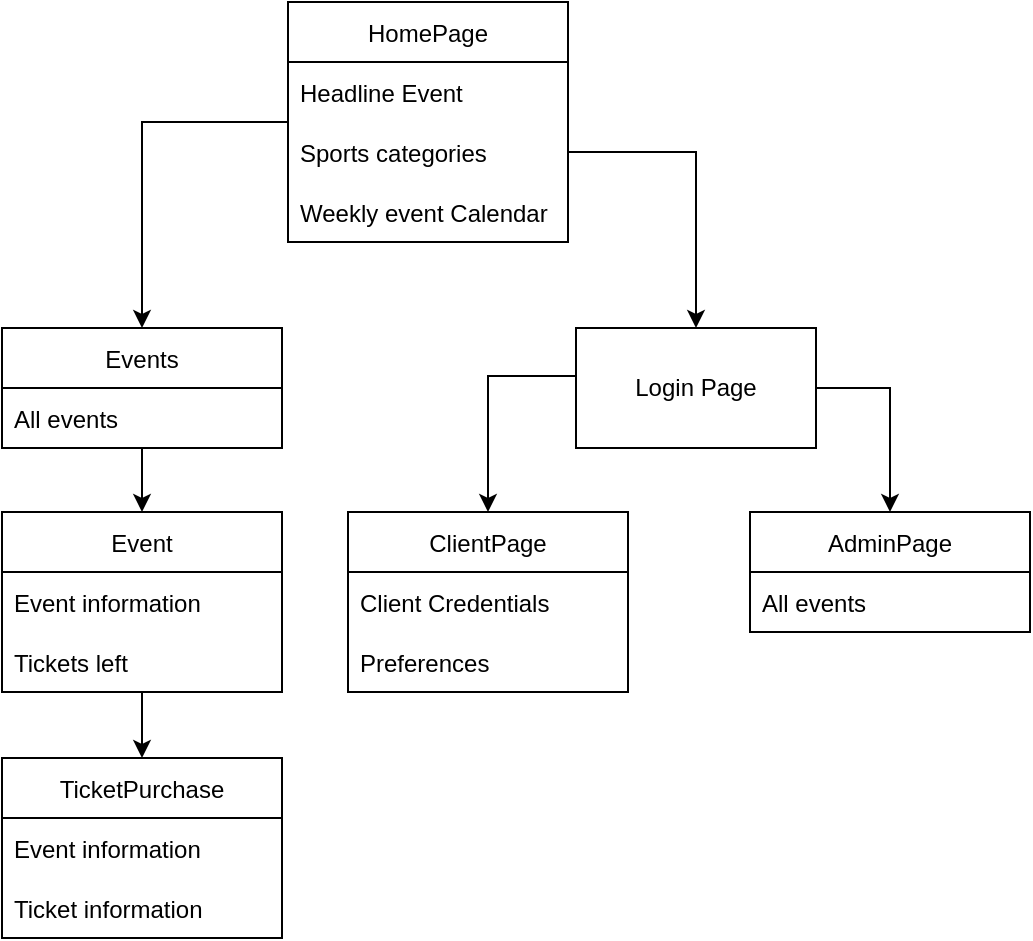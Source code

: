 <mxfile version="15.9.1" type="device"><diagram id="VzIyvqWN4t4lA0gFvORU" name="Page-1"><mxGraphModel dx="1422" dy="781" grid="0" gridSize="10" guides="1" tooltips="1" connect="1" arrows="1" fold="1" page="1" pageScale="1" pageWidth="827" pageHeight="1169" math="0" shadow="0"><root><mxCell id="0"/><mxCell id="1" parent="0"/><mxCell id="qDb4OwY3_4FkBe07e51q-27" style="edgeStyle=orthogonalEdgeStyle;rounded=0;orthogonalLoop=1;jettySize=auto;html=1;entryX=0.5;entryY=0;entryDx=0;entryDy=0;" edge="1" parent="1" source="qDb4OwY3_4FkBe07e51q-2" target="qDb4OwY3_4FkBe07e51q-6"><mxGeometry relative="1" as="geometry"/></mxCell><mxCell id="qDb4OwY3_4FkBe07e51q-2" value="HomePage" style="swimlane;fontStyle=0;childLayout=stackLayout;horizontal=1;startSize=30;horizontalStack=0;resizeParent=1;resizeParentMax=0;resizeLast=0;collapsible=1;marginBottom=0;" vertex="1" parent="1"><mxGeometry x="344" y="186" width="140" height="120" as="geometry"><mxRectangle x="296" y="258" width="46" height="30" as="alternateBounds"/></mxGeometry></mxCell><mxCell id="qDb4OwY3_4FkBe07e51q-3" value="Headline Event" style="text;strokeColor=none;fillColor=none;align=left;verticalAlign=middle;spacingLeft=4;spacingRight=4;overflow=hidden;points=[[0,0.5],[1,0.5]];portConstraint=eastwest;rotatable=0;" vertex="1" parent="qDb4OwY3_4FkBe07e51q-2"><mxGeometry y="30" width="140" height="30" as="geometry"/></mxCell><mxCell id="qDb4OwY3_4FkBe07e51q-4" value="Sports categories" style="text;strokeColor=none;fillColor=none;align=left;verticalAlign=middle;spacingLeft=4;spacingRight=4;overflow=hidden;points=[[0,0.5],[1,0.5]];portConstraint=eastwest;rotatable=0;" vertex="1" parent="qDb4OwY3_4FkBe07e51q-2"><mxGeometry y="60" width="140" height="30" as="geometry"/></mxCell><mxCell id="qDb4OwY3_4FkBe07e51q-5" value="Weekly event Calendar" style="text;strokeColor=none;fillColor=none;align=left;verticalAlign=middle;spacingLeft=4;spacingRight=4;overflow=hidden;points=[[0,0.5],[1,0.5]];portConstraint=eastwest;rotatable=0;" vertex="1" parent="qDb4OwY3_4FkBe07e51q-2"><mxGeometry y="90" width="140" height="30" as="geometry"/></mxCell><mxCell id="qDb4OwY3_4FkBe07e51q-30" style="edgeStyle=orthogonalEdgeStyle;rounded=0;orthogonalLoop=1;jettySize=auto;html=1;entryX=0.5;entryY=0;entryDx=0;entryDy=0;" edge="1" parent="1" source="qDb4OwY3_4FkBe07e51q-6" target="qDb4OwY3_4FkBe07e51q-10"><mxGeometry relative="1" as="geometry"/></mxCell><mxCell id="qDb4OwY3_4FkBe07e51q-6" value="Events" style="swimlane;fontStyle=0;childLayout=stackLayout;horizontal=1;startSize=30;horizontalStack=0;resizeParent=1;resizeParentMax=0;resizeLast=0;collapsible=1;marginBottom=0;" vertex="1" parent="1"><mxGeometry x="201" y="349" width="140" height="60" as="geometry"><mxRectangle x="296" y="258" width="46" height="30" as="alternateBounds"/></mxGeometry></mxCell><mxCell id="qDb4OwY3_4FkBe07e51q-7" value="All events" style="text;strokeColor=none;fillColor=none;align=left;verticalAlign=middle;spacingLeft=4;spacingRight=4;overflow=hidden;points=[[0,0.5],[1,0.5]];portConstraint=eastwest;rotatable=0;" vertex="1" parent="qDb4OwY3_4FkBe07e51q-6"><mxGeometry y="30" width="140" height="30" as="geometry"/></mxCell><mxCell id="qDb4OwY3_4FkBe07e51q-31" style="edgeStyle=orthogonalEdgeStyle;rounded=0;orthogonalLoop=1;jettySize=auto;html=1;" edge="1" parent="1" source="qDb4OwY3_4FkBe07e51q-10" target="qDb4OwY3_4FkBe07e51q-14"><mxGeometry relative="1" as="geometry"/></mxCell><mxCell id="qDb4OwY3_4FkBe07e51q-10" value="Event" style="swimlane;fontStyle=0;childLayout=stackLayout;horizontal=1;startSize=30;horizontalStack=0;resizeParent=1;resizeParentMax=0;resizeLast=0;collapsible=1;marginBottom=0;" vertex="1" parent="1"><mxGeometry x="201" y="441" width="140" height="90" as="geometry"><mxRectangle x="296" y="258" width="46" height="30" as="alternateBounds"/></mxGeometry></mxCell><mxCell id="qDb4OwY3_4FkBe07e51q-11" value="Event information" style="text;strokeColor=none;fillColor=none;align=left;verticalAlign=middle;spacingLeft=4;spacingRight=4;overflow=hidden;points=[[0,0.5],[1,0.5]];portConstraint=eastwest;rotatable=0;" vertex="1" parent="qDb4OwY3_4FkBe07e51q-10"><mxGeometry y="30" width="140" height="30" as="geometry"/></mxCell><mxCell id="qDb4OwY3_4FkBe07e51q-12" value="Tickets left" style="text;strokeColor=none;fillColor=none;align=left;verticalAlign=middle;spacingLeft=4;spacingRight=4;overflow=hidden;points=[[0,0.5],[1,0.5]];portConstraint=eastwest;rotatable=0;" vertex="1" parent="qDb4OwY3_4FkBe07e51q-10"><mxGeometry y="60" width="140" height="30" as="geometry"/></mxCell><mxCell id="qDb4OwY3_4FkBe07e51q-14" value="TicketPurchase" style="swimlane;fontStyle=0;childLayout=stackLayout;horizontal=1;startSize=30;horizontalStack=0;resizeParent=1;resizeParentMax=0;resizeLast=0;collapsible=1;marginBottom=0;" vertex="1" parent="1"><mxGeometry x="201" y="564" width="140" height="90" as="geometry"><mxRectangle x="296" y="258" width="46" height="30" as="alternateBounds"/></mxGeometry></mxCell><mxCell id="qDb4OwY3_4FkBe07e51q-15" value="Event information" style="text;strokeColor=none;fillColor=none;align=left;verticalAlign=middle;spacingLeft=4;spacingRight=4;overflow=hidden;points=[[0,0.5],[1,0.5]];portConstraint=eastwest;rotatable=0;" vertex="1" parent="qDb4OwY3_4FkBe07e51q-14"><mxGeometry y="30" width="140" height="30" as="geometry"/></mxCell><mxCell id="qDb4OwY3_4FkBe07e51q-16" value="Ticket information" style="text;strokeColor=none;fillColor=none;align=left;verticalAlign=middle;spacingLeft=4;spacingRight=4;overflow=hidden;points=[[0,0.5],[1,0.5]];portConstraint=eastwest;rotatable=0;" vertex="1" parent="qDb4OwY3_4FkBe07e51q-14"><mxGeometry y="60" width="140" height="30" as="geometry"/></mxCell><mxCell id="qDb4OwY3_4FkBe07e51q-20" value="ClientPage" style="swimlane;fontStyle=0;childLayout=stackLayout;horizontal=1;startSize=30;horizontalStack=0;resizeParent=1;resizeParentMax=0;resizeLast=0;collapsible=1;marginBottom=0;" vertex="1" parent="1"><mxGeometry x="374" y="441" width="140" height="90" as="geometry"><mxRectangle x="296" y="258" width="46" height="30" as="alternateBounds"/></mxGeometry></mxCell><mxCell id="qDb4OwY3_4FkBe07e51q-21" value="Client Credentials" style="text;strokeColor=none;fillColor=none;align=left;verticalAlign=middle;spacingLeft=4;spacingRight=4;overflow=hidden;points=[[0,0.5],[1,0.5]];portConstraint=eastwest;rotatable=0;" vertex="1" parent="qDb4OwY3_4FkBe07e51q-20"><mxGeometry y="30" width="140" height="30" as="geometry"/></mxCell><mxCell id="qDb4OwY3_4FkBe07e51q-25" value="Preferences" style="text;strokeColor=none;fillColor=none;align=left;verticalAlign=middle;spacingLeft=4;spacingRight=4;overflow=hidden;points=[[0,0.5],[1,0.5]];portConstraint=eastwest;rotatable=0;" vertex="1" parent="qDb4OwY3_4FkBe07e51q-20"><mxGeometry y="60" width="140" height="30" as="geometry"/></mxCell><mxCell id="qDb4OwY3_4FkBe07e51q-22" value="AdminPage" style="swimlane;fontStyle=0;childLayout=stackLayout;horizontal=1;startSize=30;horizontalStack=0;resizeParent=1;resizeParentMax=0;resizeLast=0;collapsible=1;marginBottom=0;" vertex="1" parent="1"><mxGeometry x="575" y="441" width="140" height="60" as="geometry"><mxRectangle x="296" y="258" width="46" height="30" as="alternateBounds"/></mxGeometry></mxCell><mxCell id="qDb4OwY3_4FkBe07e51q-23" value="All events" style="text;strokeColor=none;fillColor=none;align=left;verticalAlign=middle;spacingLeft=4;spacingRight=4;overflow=hidden;points=[[0,0.5],[1,0.5]];portConstraint=eastwest;rotatable=0;" vertex="1" parent="qDb4OwY3_4FkBe07e51q-22"><mxGeometry y="30" width="140" height="30" as="geometry"/></mxCell><mxCell id="qDb4OwY3_4FkBe07e51q-32" style="edgeStyle=orthogonalEdgeStyle;rounded=0;orthogonalLoop=1;jettySize=auto;html=1;entryX=0.5;entryY=0;entryDx=0;entryDy=0;" edge="1" parent="1" source="qDb4OwY3_4FkBe07e51q-26" target="qDb4OwY3_4FkBe07e51q-20"><mxGeometry relative="1" as="geometry"><Array as="points"><mxPoint x="444" y="373"/></Array></mxGeometry></mxCell><mxCell id="qDb4OwY3_4FkBe07e51q-33" style="edgeStyle=orthogonalEdgeStyle;rounded=0;orthogonalLoop=1;jettySize=auto;html=1;" edge="1" parent="1" source="qDb4OwY3_4FkBe07e51q-26" target="qDb4OwY3_4FkBe07e51q-22"><mxGeometry relative="1" as="geometry"><Array as="points"><mxPoint x="645" y="379"/></Array></mxGeometry></mxCell><mxCell id="qDb4OwY3_4FkBe07e51q-26" value="Login Page" style="rounded=0;whiteSpace=wrap;html=1;" vertex="1" parent="1"><mxGeometry x="488" y="349" width="120" height="60" as="geometry"/></mxCell><mxCell id="qDb4OwY3_4FkBe07e51q-28" style="edgeStyle=orthogonalEdgeStyle;rounded=0;orthogonalLoop=1;jettySize=auto;html=1;" edge="1" parent="1" source="qDb4OwY3_4FkBe07e51q-4" target="qDb4OwY3_4FkBe07e51q-26"><mxGeometry relative="1" as="geometry"/></mxCell></root></mxGraphModel></diagram></mxfile>
